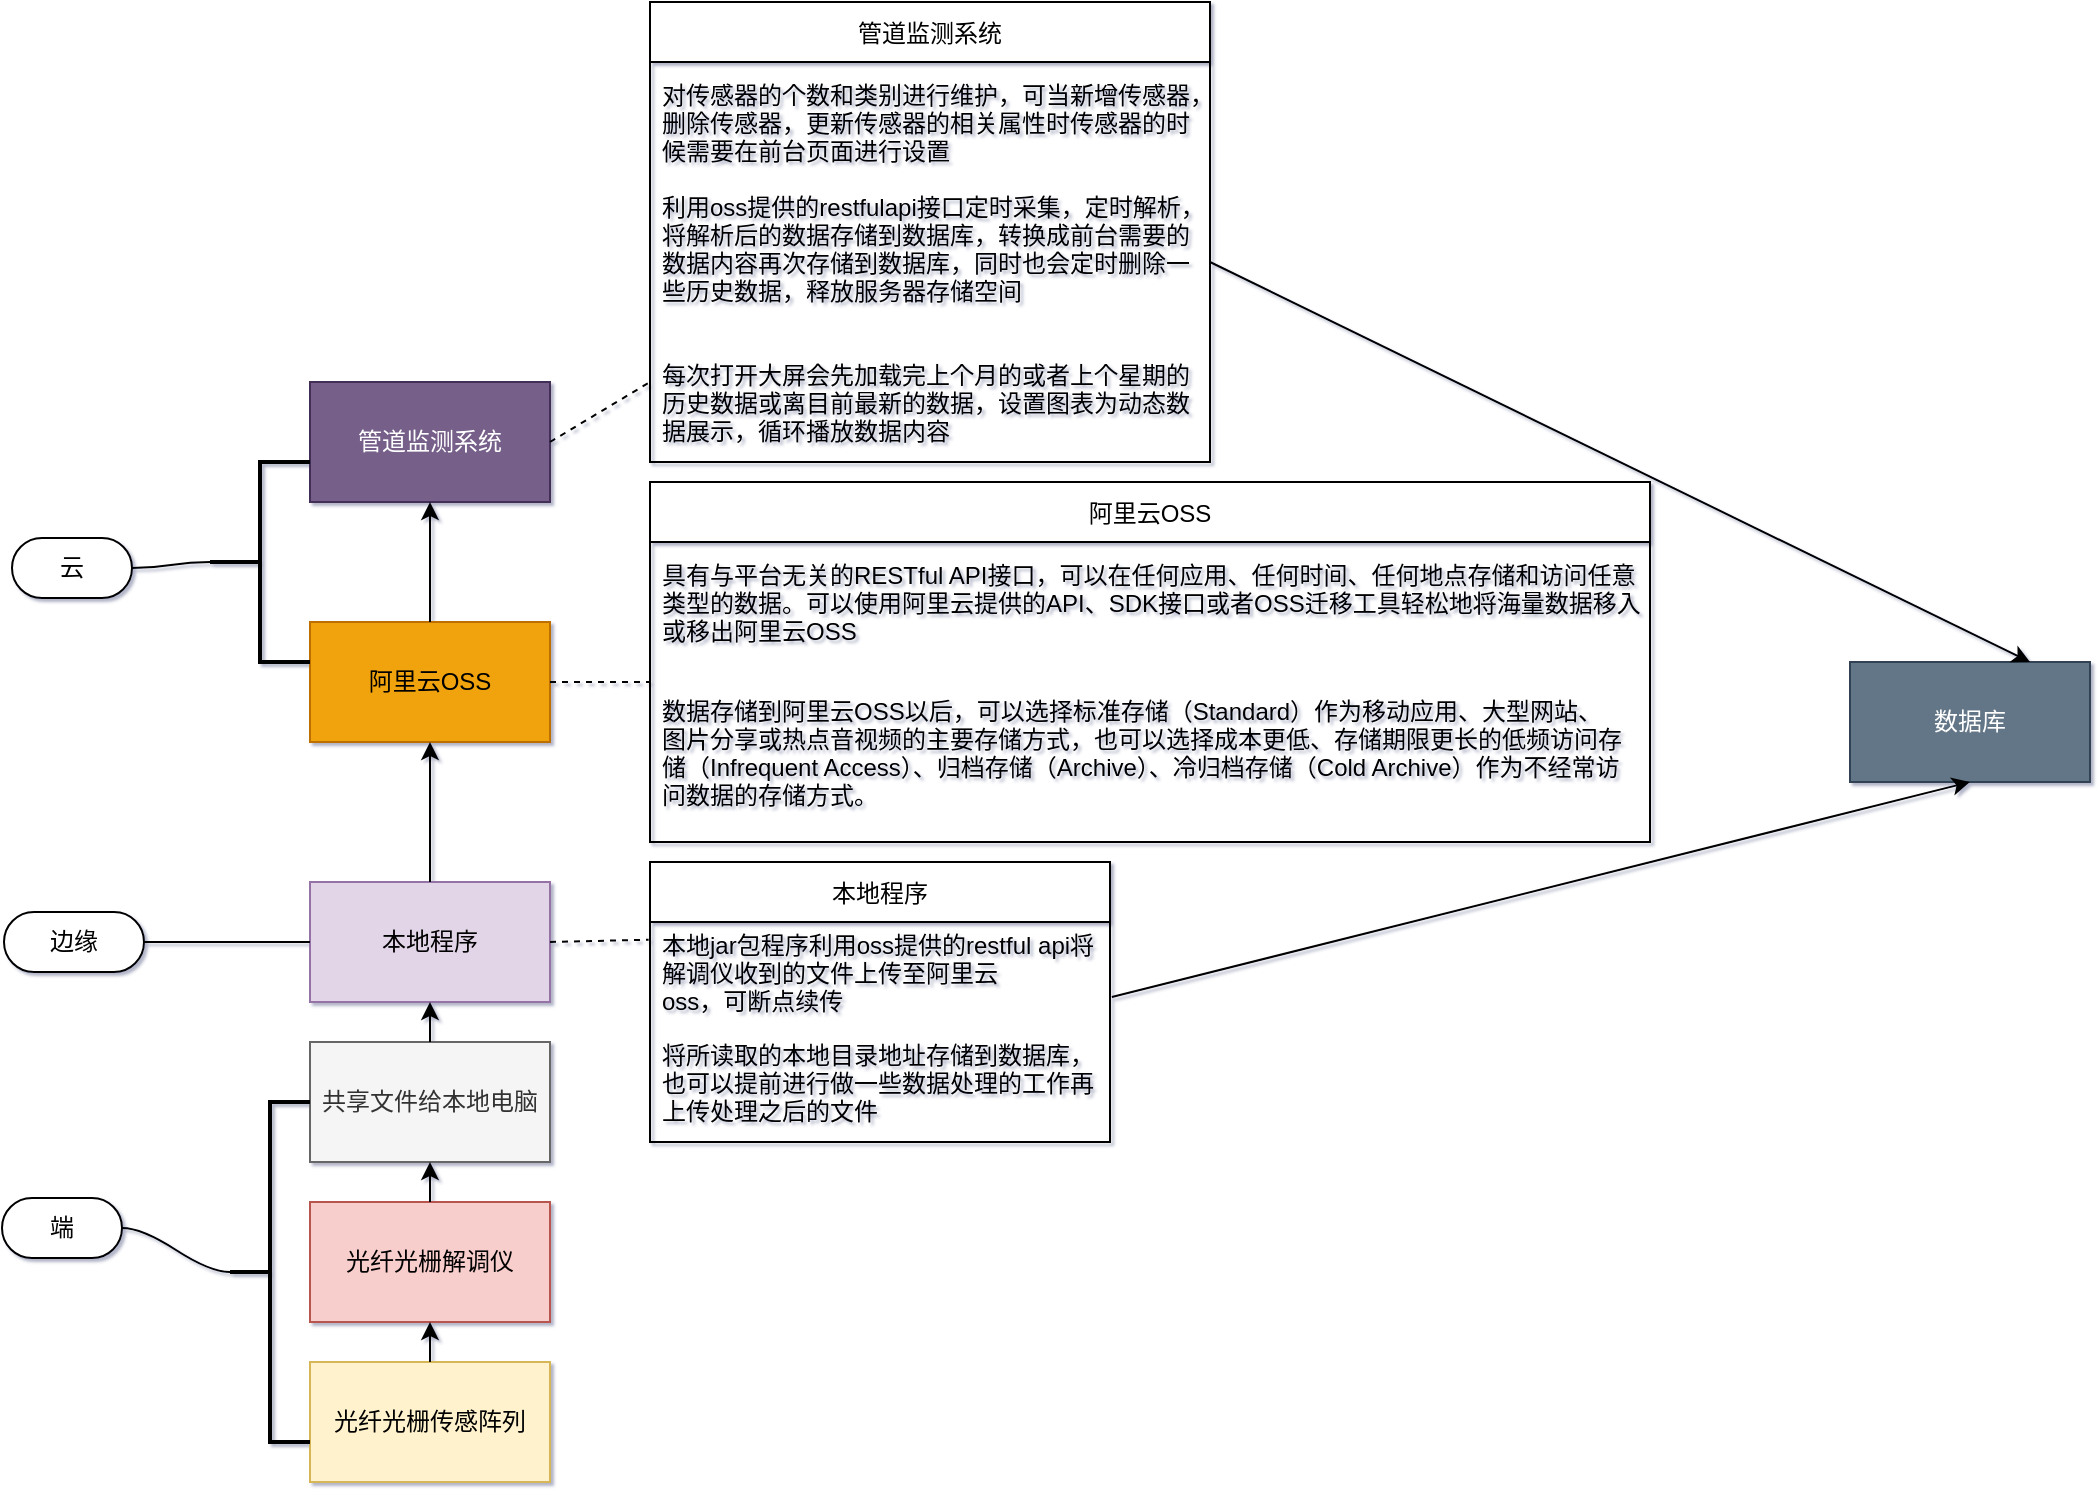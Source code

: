 <mxfile version="20.2.8" type="github">
  <diagram id="SozUrtcvZu2FABMTid3f" name="第 1 页">
    <mxGraphModel dx="984" dy="729" grid="0" gridSize="10" guides="1" tooltips="1" connect="1" arrows="1" fold="1" page="0" pageScale="1" pageWidth="827" pageHeight="1169" background="#ffffff" math="0" shadow="1">
      <root>
        <mxCell id="0" />
        <mxCell id="1" parent="0" />
        <mxCell id="qm5IvnxoZIjX2a5SjG0B-1" value="光纤光栅传感阵列" style="rounded=0;whiteSpace=wrap;html=1;fillColor=#fff2cc;strokeColor=#d6b656;" vertex="1" parent="1">
          <mxGeometry x="640" y="700" width="120" height="60" as="geometry" />
        </mxCell>
        <mxCell id="qm5IvnxoZIjX2a5SjG0B-2" value="光纤光栅解调仪" style="rounded=0;whiteSpace=wrap;html=1;fillColor=#f8cecc;strokeColor=#b85450;" vertex="1" parent="1">
          <mxGeometry x="640" y="620" width="120" height="60" as="geometry" />
        </mxCell>
        <mxCell id="qm5IvnxoZIjX2a5SjG0B-4" value="" style="endArrow=classic;html=1;rounded=0;exitX=0.5;exitY=0;exitDx=0;exitDy=0;entryX=0.5;entryY=1;entryDx=0;entryDy=0;" edge="1" parent="1" source="qm5IvnxoZIjX2a5SjG0B-1" target="qm5IvnxoZIjX2a5SjG0B-2">
          <mxGeometry width="50" height="50" relative="1" as="geometry">
            <mxPoint x="740" y="490" as="sourcePoint" />
            <mxPoint x="790" y="440" as="targetPoint" />
          </mxGeometry>
        </mxCell>
        <mxCell id="qm5IvnxoZIjX2a5SjG0B-5" value="共享文件给本地电脑" style="rounded=0;whiteSpace=wrap;html=1;fillColor=#f5f5f5;fontColor=#333333;strokeColor=#666666;" vertex="1" parent="1">
          <mxGeometry x="640" y="540" width="120" height="60" as="geometry" />
        </mxCell>
        <mxCell id="qm5IvnxoZIjX2a5SjG0B-6" value="" style="endArrow=classic;html=1;rounded=0;exitX=0.5;exitY=0;exitDx=0;exitDy=0;entryX=0.5;entryY=1;entryDx=0;entryDy=0;" edge="1" parent="1" source="qm5IvnxoZIjX2a5SjG0B-2" target="qm5IvnxoZIjX2a5SjG0B-5">
          <mxGeometry width="50" height="50" relative="1" as="geometry">
            <mxPoint x="680" y="620" as="sourcePoint" />
            <mxPoint x="730" y="570" as="targetPoint" />
          </mxGeometry>
        </mxCell>
        <mxCell id="qm5IvnxoZIjX2a5SjG0B-7" value="本地程序" style="rounded=0;whiteSpace=wrap;html=1;fillColor=#e1d5e7;strokeColor=#9673a6;" vertex="1" parent="1">
          <mxGeometry x="640" y="460" width="120" height="60" as="geometry" />
        </mxCell>
        <mxCell id="qm5IvnxoZIjX2a5SjG0B-8" value="" style="endArrow=classic;html=1;rounded=0;exitX=0.5;exitY=0;exitDx=0;exitDy=0;entryX=0.5;entryY=1;entryDx=0;entryDy=0;" edge="1" parent="1" source="qm5IvnxoZIjX2a5SjG0B-5" target="qm5IvnxoZIjX2a5SjG0B-7">
          <mxGeometry width="50" height="50" relative="1" as="geometry">
            <mxPoint x="680" y="620" as="sourcePoint" />
            <mxPoint x="730" y="570" as="targetPoint" />
          </mxGeometry>
        </mxCell>
        <mxCell id="qm5IvnxoZIjX2a5SjG0B-9" value="本地程序" style="swimlane;fontStyle=0;childLayout=stackLayout;horizontal=1;startSize=30;horizontalStack=0;resizeParent=1;resizeParentMax=0;resizeLast=0;collapsible=1;marginBottom=0;" vertex="1" parent="1">
          <mxGeometry x="810" y="450" width="230" height="140" as="geometry">
            <mxRectangle x="800" y="450" width="90" height="30" as="alternateBounds" />
          </mxGeometry>
        </mxCell>
        <mxCell id="qm5IvnxoZIjX2a5SjG0B-10" value="本地jar包程序利用oss提供的restful api将&#xa;解调仪收到的文件上传至阿里云&#xa;oss，可断点续传" style="text;strokeColor=none;fillColor=none;align=left;verticalAlign=middle;spacingLeft=4;spacingRight=4;overflow=hidden;points=[[0,0.5],[1,0.5]];portConstraint=eastwest;rotatable=0;" vertex="1" parent="qm5IvnxoZIjX2a5SjG0B-9">
          <mxGeometry y="30" width="230" height="50" as="geometry" />
        </mxCell>
        <mxCell id="qm5IvnxoZIjX2a5SjG0B-11" value="将所读取的本地目录地址存储到数据库，&#xa;也可以提前进行做一些数据处理的工作再&#xa;上传处理之后的文件" style="text;strokeColor=none;fillColor=none;align=left;verticalAlign=middle;spacingLeft=4;spacingRight=4;overflow=hidden;points=[[0,0.5],[1,0.5]];portConstraint=eastwest;rotatable=0;" vertex="1" parent="qm5IvnxoZIjX2a5SjG0B-9">
          <mxGeometry y="80" width="230" height="60" as="geometry" />
        </mxCell>
        <mxCell id="qm5IvnxoZIjX2a5SjG0B-14" value="阿里云OSS" style="rounded=0;whiteSpace=wrap;html=1;fillColor=#f0a30a;fontColor=#000000;strokeColor=#BD7000;" vertex="1" parent="1">
          <mxGeometry x="640" y="330" width="120" height="60" as="geometry" />
        </mxCell>
        <mxCell id="qm5IvnxoZIjX2a5SjG0B-17" value="阿里云OSS" style="swimlane;fontStyle=0;childLayout=stackLayout;horizontal=1;startSize=30;horizontalStack=0;resizeParent=1;resizeParentMax=0;resizeLast=0;collapsible=1;marginBottom=0;" vertex="1" parent="1">
          <mxGeometry x="810" y="260" width="500" height="180" as="geometry" />
        </mxCell>
        <mxCell id="qm5IvnxoZIjX2a5SjG0B-18" value="具有与平台无关的RESTful API接口，可以在任何应用、任何时间、任何地点存储和访问任意&#xa;类型的数据。可以使用阿里云提供的API、SDK接口或者OSS迁移工具轻松地将海量数据移入&#xa;或移出阿里云OSS" style="text;strokeColor=none;fillColor=none;align=left;verticalAlign=middle;spacingLeft=4;spacingRight=4;overflow=hidden;points=[[0,0.5],[1,0.5]];portConstraint=eastwest;rotatable=0;" vertex="1" parent="qm5IvnxoZIjX2a5SjG0B-17">
          <mxGeometry y="30" width="500" height="60" as="geometry" />
        </mxCell>
        <mxCell id="qm5IvnxoZIjX2a5SjG0B-19" value="数据存储到阿里云OSS以后，可以选择标准存储（Standard）作为移动应用、大型网站、&#xa;图片分享或热点音视频的主要存储方式，也可以选择成本更低、存储期限更长的低频访问存&#xa;储（Infrequent Access）、归档存储（Archive）、冷归档存储（Cold Archive）作为不经常访&#xa;问数据的存储方式。" style="text;strokeColor=none;fillColor=none;align=left;verticalAlign=middle;spacingLeft=4;spacingRight=4;overflow=hidden;points=[[0,0.5],[1,0.5]];portConstraint=eastwest;rotatable=0;" vertex="1" parent="qm5IvnxoZIjX2a5SjG0B-17">
          <mxGeometry y="90" width="500" height="90" as="geometry" />
        </mxCell>
        <mxCell id="qm5IvnxoZIjX2a5SjG0B-21" value="" style="strokeWidth=2;html=1;shape=mxgraph.flowchart.annotation_2;align=left;labelPosition=right;pointerEvents=1;" vertex="1" parent="1">
          <mxGeometry x="600" y="570" width="40" height="170" as="geometry" />
        </mxCell>
        <mxCell id="qm5IvnxoZIjX2a5SjG0B-22" value="端" style="whiteSpace=wrap;html=1;rounded=1;arcSize=50;align=center;verticalAlign=middle;strokeWidth=1;autosize=1;spacing=4;treeFolding=1;treeMoving=1;newEdgeStyle={&quot;edgeStyle&quot;:&quot;entityRelationEdgeStyle&quot;,&quot;startArrow&quot;:&quot;none&quot;,&quot;endArrow&quot;:&quot;none&quot;,&quot;segment&quot;:10,&quot;curved&quot;:1};" vertex="1" parent="1">
          <mxGeometry x="486" y="618" width="60" height="30" as="geometry" />
        </mxCell>
        <mxCell id="qm5IvnxoZIjX2a5SjG0B-23" value="" style="edgeStyle=entityRelationEdgeStyle;startArrow=none;endArrow=none;segment=10;curved=1;rounded=0;" edge="1" target="qm5IvnxoZIjX2a5SjG0B-22" parent="1" source="qm5IvnxoZIjX2a5SjG0B-21">
          <mxGeometry relative="1" as="geometry">
            <mxPoint x="440" y="660" as="sourcePoint" />
          </mxGeometry>
        </mxCell>
        <mxCell id="qm5IvnxoZIjX2a5SjG0B-24" value="边缘" style="whiteSpace=wrap;html=1;rounded=1;arcSize=50;align=center;verticalAlign=middle;strokeWidth=1;autosize=1;spacing=4;treeFolding=1;treeMoving=1;newEdgeStyle={&quot;edgeStyle&quot;:&quot;entityRelationEdgeStyle&quot;,&quot;startArrow&quot;:&quot;none&quot;,&quot;endArrow&quot;:&quot;none&quot;,&quot;segment&quot;:10,&quot;curved&quot;:1};" vertex="1" parent="1">
          <mxGeometry x="487" y="475" width="70" height="30" as="geometry" />
        </mxCell>
        <mxCell id="qm5IvnxoZIjX2a5SjG0B-25" value="" style="edgeStyle=entityRelationEdgeStyle;startArrow=none;endArrow=none;segment=10;curved=1;rounded=0;" edge="1" target="qm5IvnxoZIjX2a5SjG0B-24" parent="1" source="qm5IvnxoZIjX2a5SjG0B-7">
          <mxGeometry relative="1" as="geometry">
            <mxPoint x="446" y="517" as="sourcePoint" />
          </mxGeometry>
        </mxCell>
        <mxCell id="qm5IvnxoZIjX2a5SjG0B-26" value="管道监测系统" style="rounded=0;whiteSpace=wrap;html=1;fillColor=#76608a;fontColor=#ffffff;strokeColor=#432D57;" vertex="1" parent="1">
          <mxGeometry x="640" y="210" width="120" height="60" as="geometry" />
        </mxCell>
        <mxCell id="qm5IvnxoZIjX2a5SjG0B-27" value="管道监测系统" style="swimlane;fontStyle=0;childLayout=stackLayout;horizontal=1;startSize=30;horizontalStack=0;resizeParent=1;resizeParentMax=0;resizeLast=0;collapsible=1;marginBottom=0;" vertex="1" parent="1">
          <mxGeometry x="810" y="20" width="280" height="230" as="geometry" />
        </mxCell>
        <mxCell id="qm5IvnxoZIjX2a5SjG0B-28" value="对传感器的个数和类别进行维护，可当新增传感器，&#xa;删除传感器，更新传感器的相关属性时传感器的时&#xa;候需要在前台页面进行设置" style="text;strokeColor=none;fillColor=none;align=left;verticalAlign=middle;spacingLeft=4;spacingRight=4;overflow=hidden;points=[[0,0.5],[1,0.5]];portConstraint=eastwest;rotatable=0;" vertex="1" parent="qm5IvnxoZIjX2a5SjG0B-27">
          <mxGeometry y="30" width="280" height="60" as="geometry" />
        </mxCell>
        <mxCell id="qm5IvnxoZIjX2a5SjG0B-29" value="利用oss提供的restfulapi接口定时采集，定时解析，&#xa;将解析后的数据存储到数据库，转换成前台需要的&#xa;数据内容再次存储到数据库，同时也会定时删除一&#xa;些历史数据，释放服务器存储空间&#xa;" style="text;strokeColor=none;fillColor=none;align=left;verticalAlign=middle;spacingLeft=4;spacingRight=4;overflow=hidden;points=[[0,0.5],[1,0.5]];portConstraint=eastwest;rotatable=0;" vertex="1" parent="qm5IvnxoZIjX2a5SjG0B-27">
          <mxGeometry y="90" width="280" height="80" as="geometry" />
        </mxCell>
        <mxCell id="qm5IvnxoZIjX2a5SjG0B-30" value="每次打开大屏会先加载完上个月的或者上个星期的&#xa;历史数据或离目前最新的数据，设置图表为动态数&#xa;据展示，循环播放数据内容" style="text;strokeColor=none;fillColor=none;align=left;verticalAlign=middle;spacingLeft=4;spacingRight=4;overflow=hidden;points=[[0,0.5],[1,0.5]];portConstraint=eastwest;rotatable=0;" vertex="1" parent="qm5IvnxoZIjX2a5SjG0B-27">
          <mxGeometry y="170" width="280" height="60" as="geometry" />
        </mxCell>
        <mxCell id="qm5IvnxoZIjX2a5SjG0B-33" value="" style="strokeWidth=2;html=1;shape=mxgraph.flowchart.annotation_2;align=left;labelPosition=right;pointerEvents=1;" vertex="1" parent="1">
          <mxGeometry x="590" y="250" width="50" height="100" as="geometry" />
        </mxCell>
        <mxCell id="qm5IvnxoZIjX2a5SjG0B-34" value="云" style="whiteSpace=wrap;html=1;rounded=1;arcSize=50;align=center;verticalAlign=middle;strokeWidth=1;autosize=1;spacing=4;treeFolding=1;treeMoving=1;newEdgeStyle={&quot;edgeStyle&quot;:&quot;entityRelationEdgeStyle&quot;,&quot;startArrow&quot;:&quot;none&quot;,&quot;endArrow&quot;:&quot;none&quot;,&quot;segment&quot;:10,&quot;curved&quot;:1};" vertex="1" parent="1">
          <mxGeometry x="491" y="288" width="60" height="30" as="geometry" />
        </mxCell>
        <mxCell id="qm5IvnxoZIjX2a5SjG0B-35" value="" style="edgeStyle=entityRelationEdgeStyle;startArrow=none;endArrow=none;segment=10;curved=1;rounded=0;exitX=0;exitY=0.5;exitDx=0;exitDy=0;exitPerimeter=0;" edge="1" target="qm5IvnxoZIjX2a5SjG0B-34" parent="1" source="qm5IvnxoZIjX2a5SjG0B-33">
          <mxGeometry relative="1" as="geometry">
            <mxPoint x="445" y="330" as="sourcePoint" />
          </mxGeometry>
        </mxCell>
        <mxCell id="qm5IvnxoZIjX2a5SjG0B-37" value="" style="endArrow=none;dashed=1;html=1;rounded=0;exitX=1;exitY=0.5;exitDx=0;exitDy=0;entryX=-0.003;entryY=0.177;entryDx=0;entryDy=0;entryPerimeter=0;" edge="1" parent="1" source="qm5IvnxoZIjX2a5SjG0B-7" target="qm5IvnxoZIjX2a5SjG0B-10">
          <mxGeometry width="50" height="50" relative="1" as="geometry">
            <mxPoint x="760" y="530" as="sourcePoint" />
            <mxPoint x="800" y="490" as="targetPoint" />
          </mxGeometry>
        </mxCell>
        <mxCell id="qm5IvnxoZIjX2a5SjG0B-38" value="" style="endArrow=none;dashed=1;html=1;rounded=0;exitX=1;exitY=0.5;exitDx=0;exitDy=0;" edge="1" parent="1" source="qm5IvnxoZIjX2a5SjG0B-14">
          <mxGeometry width="50" height="50" relative="1" as="geometry">
            <mxPoint x="760" y="390" as="sourcePoint" />
            <mxPoint x="810" y="360" as="targetPoint" />
          </mxGeometry>
        </mxCell>
        <mxCell id="qm5IvnxoZIjX2a5SjG0B-39" value="" style="endArrow=none;dashed=1;html=1;rounded=0;exitX=1;exitY=0.5;exitDx=0;exitDy=0;" edge="1" parent="1" source="qm5IvnxoZIjX2a5SjG0B-26">
          <mxGeometry width="50" height="50" relative="1" as="geometry">
            <mxPoint x="760" y="260" as="sourcePoint" />
            <mxPoint x="810" y="210" as="targetPoint" />
          </mxGeometry>
        </mxCell>
        <mxCell id="qm5IvnxoZIjX2a5SjG0B-40" value="数据库" style="rounded=0;whiteSpace=wrap;html=1;fillColor=#647687;fontColor=#ffffff;strokeColor=#314354;" vertex="1" parent="1">
          <mxGeometry x="1410" y="350" width="120" height="60" as="geometry" />
        </mxCell>
        <mxCell id="qm5IvnxoZIjX2a5SjG0B-41" value="" style="endArrow=classic;html=1;rounded=0;exitX=1.004;exitY=0.75;exitDx=0;exitDy=0;exitPerimeter=0;entryX=0.5;entryY=1;entryDx=0;entryDy=0;" edge="1" parent="1" source="qm5IvnxoZIjX2a5SjG0B-10" target="qm5IvnxoZIjX2a5SjG0B-40">
          <mxGeometry width="50" height="50" relative="1" as="geometry">
            <mxPoint x="970" y="470" as="sourcePoint" />
            <mxPoint x="1020" y="420" as="targetPoint" />
          </mxGeometry>
        </mxCell>
        <mxCell id="qm5IvnxoZIjX2a5SjG0B-42" value="" style="endArrow=classic;html=1;rounded=0;exitX=0.5;exitY=0;exitDx=0;exitDy=0;entryX=0.5;entryY=1;entryDx=0;entryDy=0;" edge="1" parent="1" source="qm5IvnxoZIjX2a5SjG0B-14" target="qm5IvnxoZIjX2a5SjG0B-26">
          <mxGeometry width="50" height="50" relative="1" as="geometry">
            <mxPoint x="970" y="470" as="sourcePoint" />
            <mxPoint x="1020" y="420" as="targetPoint" />
          </mxGeometry>
        </mxCell>
        <mxCell id="qm5IvnxoZIjX2a5SjG0B-43" value="" style="endArrow=classic;html=1;rounded=0;exitX=0.5;exitY=0;exitDx=0;exitDy=0;entryX=0.5;entryY=1;entryDx=0;entryDy=0;" edge="1" parent="1" source="qm5IvnxoZIjX2a5SjG0B-7" target="qm5IvnxoZIjX2a5SjG0B-14">
          <mxGeometry width="50" height="50" relative="1" as="geometry">
            <mxPoint x="970" y="470" as="sourcePoint" />
            <mxPoint x="1020" y="420" as="targetPoint" />
          </mxGeometry>
        </mxCell>
        <mxCell id="qm5IvnxoZIjX2a5SjG0B-45" value="" style="endArrow=classic;html=1;rounded=0;exitX=1;exitY=0.5;exitDx=0;exitDy=0;entryX=0.75;entryY=0;entryDx=0;entryDy=0;" edge="1" parent="1" source="qm5IvnxoZIjX2a5SjG0B-29" target="qm5IvnxoZIjX2a5SjG0B-40">
          <mxGeometry width="50" height="50" relative="1" as="geometry">
            <mxPoint x="970" y="470" as="sourcePoint" />
            <mxPoint x="1020" y="420" as="targetPoint" />
          </mxGeometry>
        </mxCell>
      </root>
    </mxGraphModel>
  </diagram>
</mxfile>
